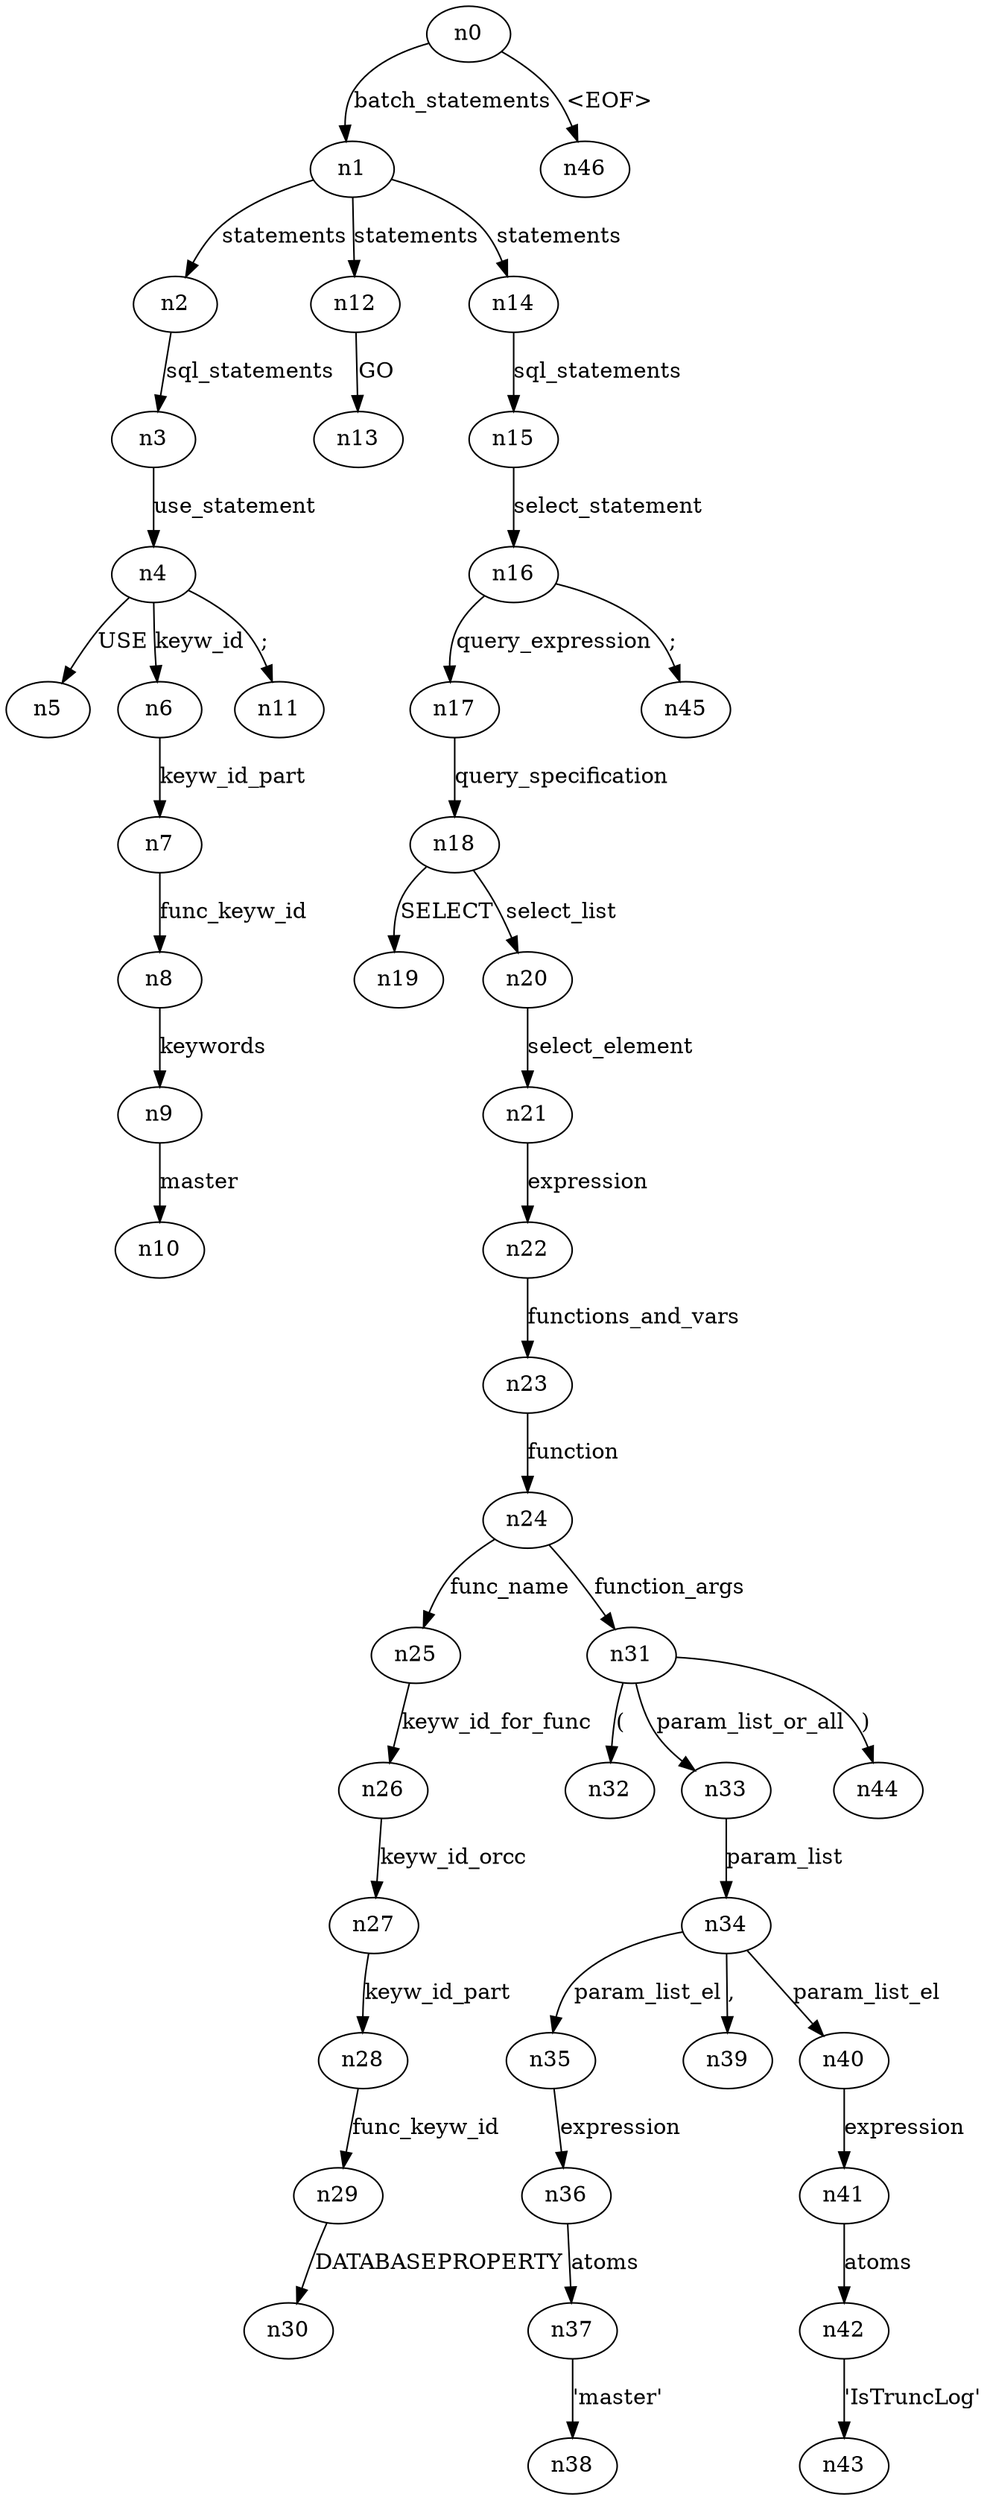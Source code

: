 digraph ParseTree {
  n0 -> n1 [label="batch_statements"];
  n1 -> n2 [label="statements"];
  n2 -> n3 [label="sql_statements"];
  n3 -> n4 [label="use_statement"];
  n4 -> n5 [label="USE"];
  n4 -> n6 [label="keyw_id"];
  n6 -> n7 [label="keyw_id_part"];
  n7 -> n8 [label="func_keyw_id"];
  n8 -> n9 [label="keywords"];
  n9 -> n10 [label="master"];
  n4 -> n11 [label=";"];
  n1 -> n12 [label="statements"];
  n12 -> n13 [label="GO"];
  n1 -> n14 [label="statements"];
  n14 -> n15 [label="sql_statements"];
  n15 -> n16 [label="select_statement"];
  n16 -> n17 [label="query_expression"];
  n17 -> n18 [label="query_specification"];
  n18 -> n19 [label="SELECT"];
  n18 -> n20 [label="select_list"];
  n20 -> n21 [label="select_element"];
  n21 -> n22 [label="expression"];
  n22 -> n23 [label="functions_and_vars"];
  n23 -> n24 [label="function"];
  n24 -> n25 [label="func_name"];
  n25 -> n26 [label="keyw_id_for_func"];
  n26 -> n27 [label="keyw_id_orcc"];
  n27 -> n28 [label="keyw_id_part"];
  n28 -> n29 [label="func_keyw_id"];
  n29 -> n30 [label="DATABASEPROPERTY"];
  n24 -> n31 [label="function_args"];
  n31 -> n32 [label="("];
  n31 -> n33 [label="param_list_or_all"];
  n33 -> n34 [label="param_list"];
  n34 -> n35 [label="param_list_el"];
  n35 -> n36 [label="expression"];
  n36 -> n37 [label="atoms"];
  n37 -> n38 [label="'master'"];
  n34 -> n39 [label=","];
  n34 -> n40 [label="param_list_el"];
  n40 -> n41 [label="expression"];
  n41 -> n42 [label="atoms"];
  n42 -> n43 [label="'IsTruncLog'"];
  n31 -> n44 [label=")"];
  n16 -> n45 [label=";"];
  n0 -> n46 [label="<EOF>"];
}